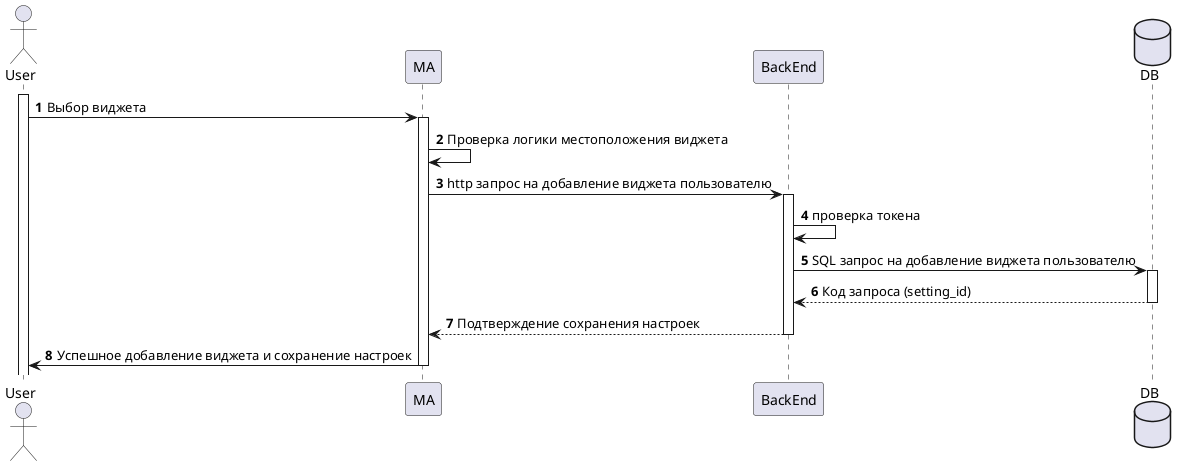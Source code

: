 @startuml
autonumber
actor User
participant MA
participant BackEnd
database DB

activate User
User -> MA: Выбор виджета

activate MA
MA -> MA: Проверка логики местоположения виджета
MA -> BackEnd: http запрос на добавление виджета пользователю
activate BackEnd

BackEnd->BackEnd: проверка токена
BackEnd -> DB: SQL запрос на добавление виджета пользователю
activate DB
DB --> BackEnd: Код запроса (setting_id)
deactivate DB

BackEnd --> MA: Подтверждение сохранения настроек
deactivate BackEnd

MA -> User: Успешное добавление виджета и сохранение настроек
deactivate MA
@enduml